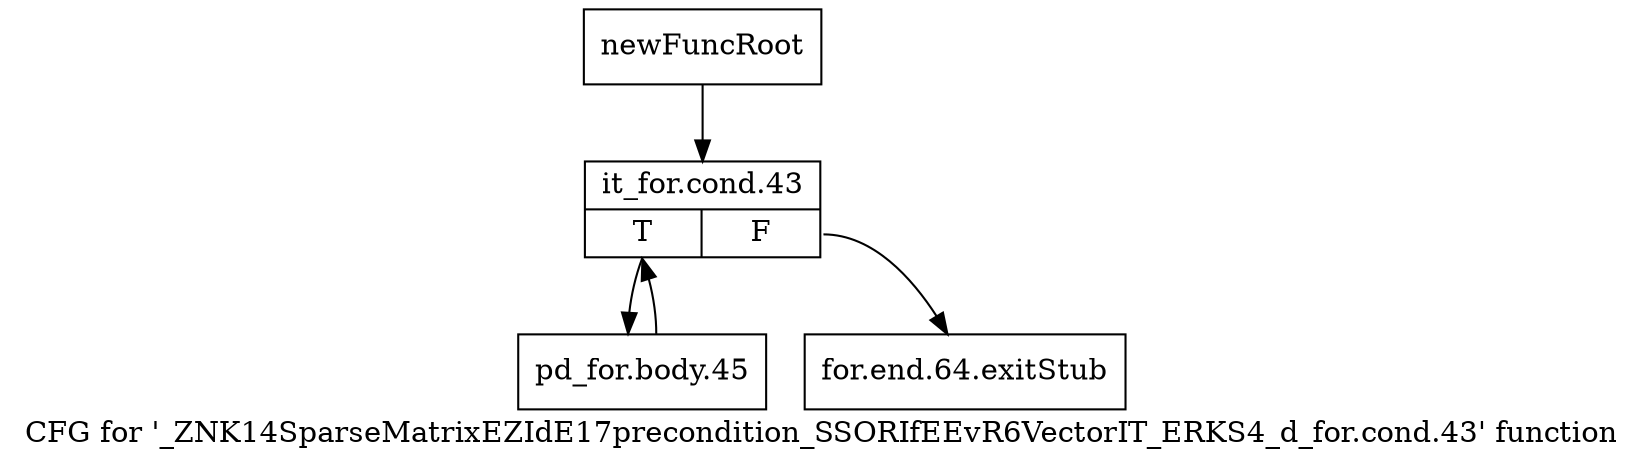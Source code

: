 digraph "CFG for '_ZNK14SparseMatrixEZIdE17precondition_SSORIfEEvR6VectorIT_ERKS4_d_for.cond.43' function" {
	label="CFG for '_ZNK14SparseMatrixEZIdE17precondition_SSORIfEEvR6VectorIT_ERKS4_d_for.cond.43' function";

	Node0x96f4580 [shape=record,label="{newFuncRoot}"];
	Node0x96f4580 -> Node0x96f4620;
	Node0x96f45d0 [shape=record,label="{for.end.64.exitStub}"];
	Node0x96f4620 [shape=record,label="{it_for.cond.43|{<s0>T|<s1>F}}"];
	Node0x96f4620:s0 -> Node0x96f4670;
	Node0x96f4620:s1 -> Node0x96f45d0;
	Node0x96f4670 [shape=record,label="{pd_for.body.45}"];
	Node0x96f4670 -> Node0x96f4620;
}
